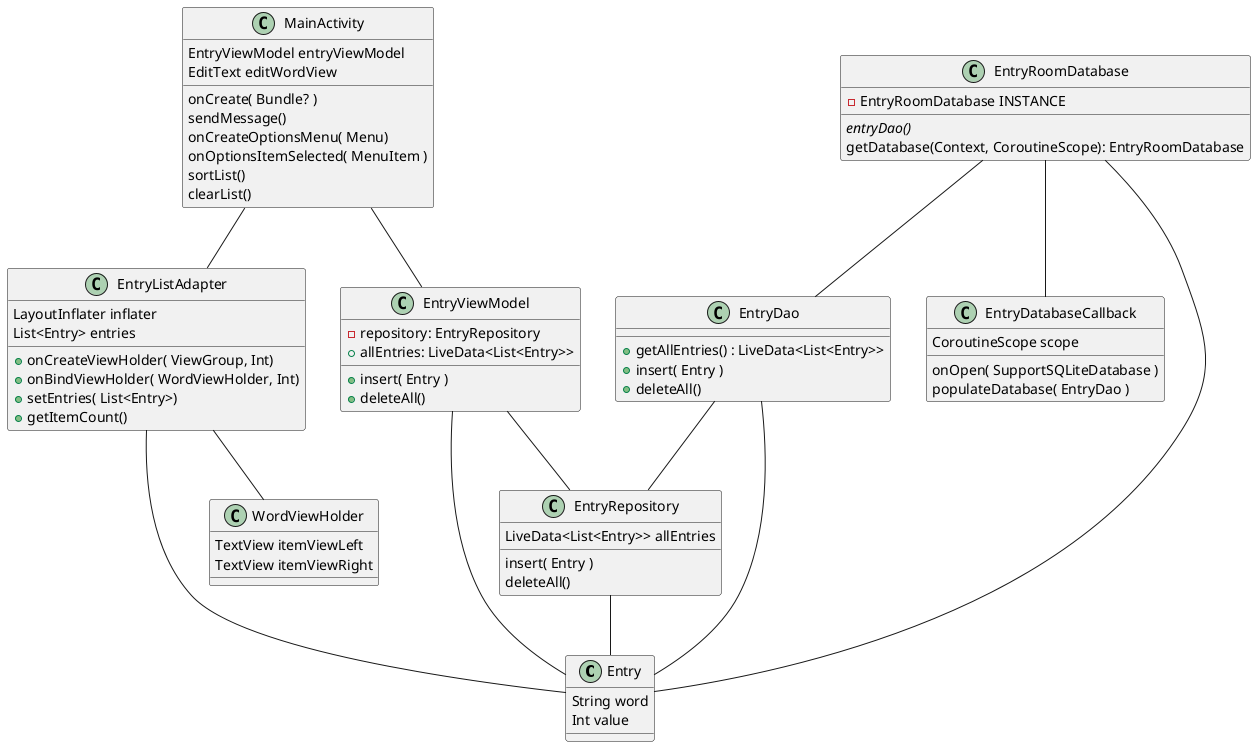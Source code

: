 @startuml

class Entry {
    String word
    Int value
}

class EntryDao {
    +getAllEntries() : LiveData<List<Entry>>
    +insert( Entry )
    +deleteAll()
}

class EntryListAdapter{
    LayoutInflater inflater
    List<Entry> entries
    +onCreateViewHolder( ViewGroup, Int)
    +onBindViewHolder( WordViewHolder, Int)
    +setEntries( List<Entry>)
    +getItemCount()
}

class WordViewHolder{
    TextView itemViewLeft
    TextView itemViewRight
}

class EntryRepository{
    LiveData<List<Entry>> allEntries
    insert( Entry )
    deleteAll()
}

class EntryRoomDatabase{
    {abstract} entryDao()
    -EntryRoomDatabase INSTANCE
    getDatabase(Context, CoroutineScope): EntryRoomDatabase
}

class EntryDatabaseCallback{
    CoroutineScope scope
    onOpen( SupportSQLiteDatabase )
    populateDatabase( EntryDao )
}

class EntryViewModel {
    -repository: EntryRepository
    +allEntries: LiveData<List<Entry>>
    +insert( Entry )
    +deleteAll()
}
class MainActivity {
    EntryViewModel entryViewModel
    EditText editWordView
    onCreate( Bundle? )
    sendMessage()
    onCreateOptionsMenu( Menu)
    onOptionsItemSelected( MenuItem )
    sortList()
    clearList()
}

MainActivity -- EntryViewModel
MainActivity -- EntryListAdapter
EntryListAdapter -- Entry
EntryListAdapter -- WordViewHolder
EntryDao -- Entry
EntryRoomDatabase -- Entry
EntryViewModel -- Entry
EntryRepository -- Entry
EntryViewModel -- EntryRepository

EntryRoomDatabase -- EntryDatabaseCallback
EntryRoomDatabase -- EntryDao
EntryDao -- EntryRepository


@enduml
